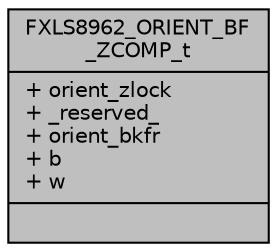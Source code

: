 digraph "FXLS8962_ORIENT_BF_ZCOMP_t"
{
  edge [fontname="Helvetica",fontsize="10",labelfontname="Helvetica",labelfontsize="10"];
  node [fontname="Helvetica",fontsize="10",shape=record];
  Node1 [label="{FXLS8962_ORIENT_BF\l_ZCOMP_t\n|+ orient_zlock\l+ _reserved_\l+ orient_bkfr\l+ b\l+ w\l|}",height=0.2,width=0.4,color="black", fillcolor="grey75", style="filled", fontcolor="black"];
}
